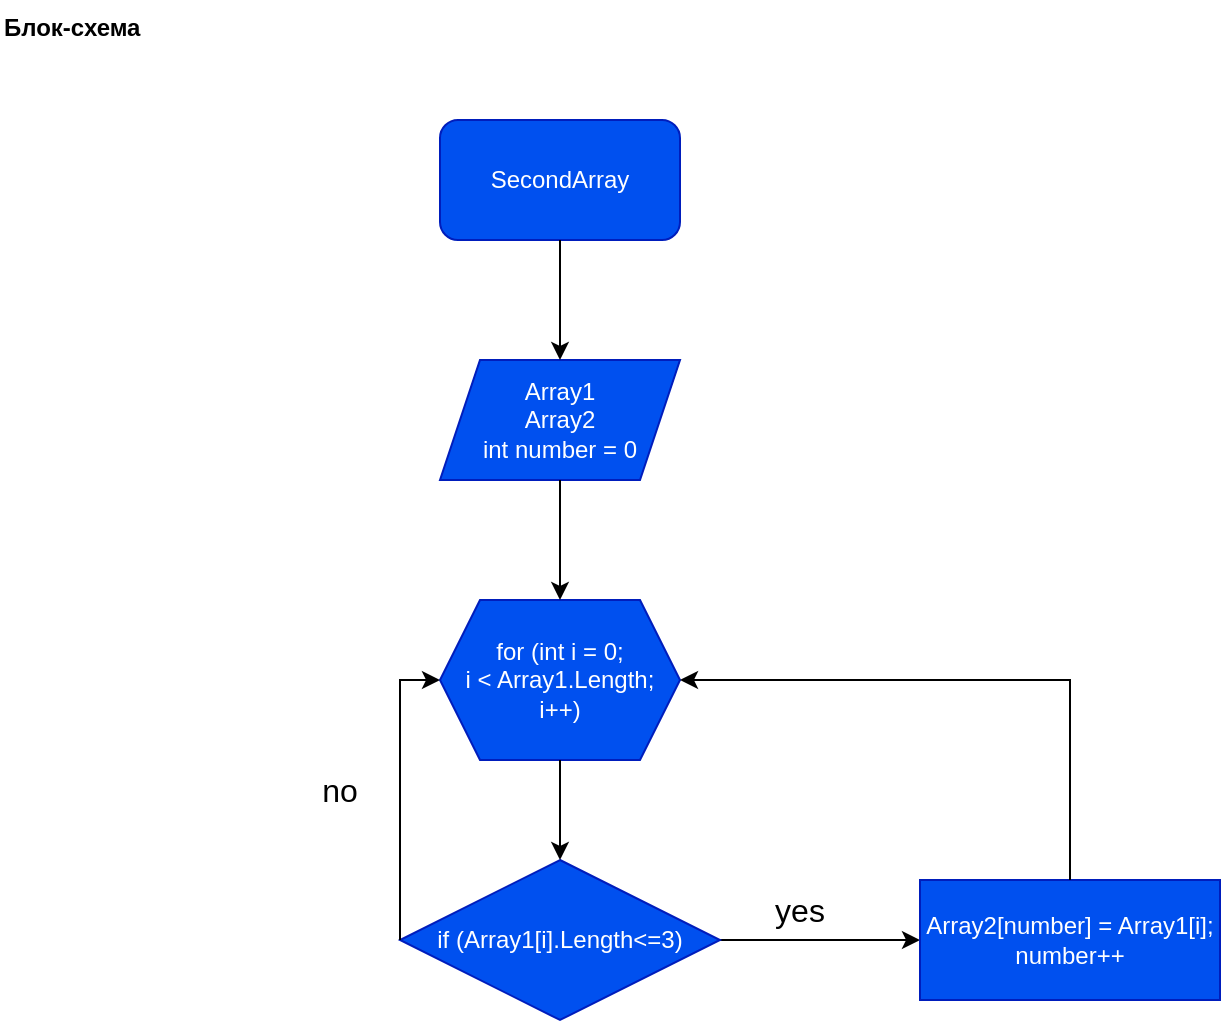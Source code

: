 <mxfile version="20.2.3" type="github"><diagram id="TY_xBQyp57Xk-sX0jhTf" name="Page-1"><mxGraphModel dx="782" dy="506" grid="1" gridSize="10" guides="1" tooltips="1" connect="1" arrows="1" fold="1" page="1" pageScale="1" pageWidth="850" pageHeight="1100" math="0" shadow="0"><root><mxCell id="0"/><mxCell id="1" parent="0"/><mxCell id="O5mrSHE5NwtbQn1bQ5w0-1" value="&lt;b&gt;Блок-схема&lt;/b&gt;" style="text;whiteSpace=wrap;html=1;" parent="1" vertex="1"><mxGeometry x="60" y="20" width="200" height="110" as="geometry"/></mxCell><mxCell id="O5mrSHE5NwtbQn1bQ5w0-4" value="SecondArray" style="rounded=1;whiteSpace=wrap;html=1;fillColor=#0050ef;fontColor=#ffffff;strokeColor=#001DBC;" parent="1" vertex="1"><mxGeometry x="280" y="80" width="120" height="60" as="geometry"/></mxCell><mxCell id="O5mrSHE5NwtbQn1bQ5w0-5" value="Array1&lt;br&gt;Array2&lt;br&gt;int number = 0" style="shape=parallelogram;perimeter=parallelogramPerimeter;whiteSpace=wrap;html=1;fixedSize=1;fillColor=#0050ef;fontColor=#ffffff;strokeColor=#001DBC;" parent="1" vertex="1"><mxGeometry x="280" y="200" width="120" height="60" as="geometry"/></mxCell><mxCell id="O5mrSHE5NwtbQn1bQ5w0-6" value="for (int i = 0;&lt;br&gt;i &amp;lt; Array1.Length;&lt;br&gt;i++)" style="shape=hexagon;perimeter=hexagonPerimeter2;whiteSpace=wrap;html=1;fixedSize=1;fillColor=#0050ef;fontColor=#ffffff;strokeColor=#001DBC;" parent="1" vertex="1"><mxGeometry x="280" y="320" width="120" height="80" as="geometry"/></mxCell><mxCell id="O5mrSHE5NwtbQn1bQ5w0-12" value="" style="edgeStyle=orthogonalEdgeStyle;rounded=0;orthogonalLoop=1;jettySize=auto;html=1;" parent="1" source="O5mrSHE5NwtbQn1bQ5w0-7" target="O5mrSHE5NwtbQn1bQ5w0-8" edge="1"><mxGeometry relative="1" as="geometry"/></mxCell><mxCell id="O5mrSHE5NwtbQn1bQ5w0-7" value="if (Array1[i].Length&amp;lt;=3)" style="rhombus;whiteSpace=wrap;html=1;fillColor=#0050ef;fontColor=#ffffff;strokeColor=#001DBC;" parent="1" vertex="1"><mxGeometry x="260" y="450" width="160" height="80" as="geometry"/></mxCell><mxCell id="O5mrSHE5NwtbQn1bQ5w0-8" value="Array2[number] = Array1[i];&lt;br&gt;number++" style="rounded=0;whiteSpace=wrap;html=1;fillColor=#0050ef;fontColor=#ffffff;strokeColor=#001DBC;" parent="1" vertex="1"><mxGeometry x="520" y="460" width="150" height="60" as="geometry"/></mxCell><mxCell id="O5mrSHE5NwtbQn1bQ5w0-9" value="" style="endArrow=classic;html=1;rounded=0;exitX=0.5;exitY=1;exitDx=0;exitDy=0;entryX=0.5;entryY=0;entryDx=0;entryDy=0;" parent="1" source="O5mrSHE5NwtbQn1bQ5w0-4" target="O5mrSHE5NwtbQn1bQ5w0-5" edge="1"><mxGeometry width="50" height="50" relative="1" as="geometry"><mxPoint x="320" y="200" as="sourcePoint"/><mxPoint x="370" y="150" as="targetPoint"/></mxGeometry></mxCell><mxCell id="O5mrSHE5NwtbQn1bQ5w0-10" value="" style="endArrow=classic;html=1;rounded=0;exitX=0.5;exitY=1;exitDx=0;exitDy=0;" parent="1" source="O5mrSHE5NwtbQn1bQ5w0-5" target="O5mrSHE5NwtbQn1bQ5w0-6" edge="1"><mxGeometry width="50" height="50" relative="1" as="geometry"><mxPoint x="380" y="260" as="sourcePoint"/><mxPoint x="430" y="210" as="targetPoint"/></mxGeometry></mxCell><mxCell id="O5mrSHE5NwtbQn1bQ5w0-11" value="" style="endArrow=classic;html=1;rounded=0;exitX=0.5;exitY=1;exitDx=0;exitDy=0;entryX=0.5;entryY=0;entryDx=0;entryDy=0;" parent="1" source="O5mrSHE5NwtbQn1bQ5w0-6" target="O5mrSHE5NwtbQn1bQ5w0-7" edge="1"><mxGeometry width="50" height="50" relative="1" as="geometry"><mxPoint x="380" y="460" as="sourcePoint"/><mxPoint x="430" y="410" as="targetPoint"/></mxGeometry></mxCell><mxCell id="O5mrSHE5NwtbQn1bQ5w0-20" value="" style="edgeStyle=elbowEdgeStyle;elbow=horizontal;endArrow=classic;html=1;rounded=0;entryX=0;entryY=0.5;entryDx=0;entryDy=0;" parent="1" source="O5mrSHE5NwtbQn1bQ5w0-7" target="O5mrSHE5NwtbQn1bQ5w0-6" edge="1"><mxGeometry width="50" height="50" relative="1" as="geometry"><mxPoint x="200" y="430" as="sourcePoint"/><mxPoint x="250" y="380" as="targetPoint"/><Array as="points"><mxPoint x="260" y="490"/><mxPoint x="260" y="490"/></Array></mxGeometry></mxCell><mxCell id="O5mrSHE5NwtbQn1bQ5w0-23" value="" style="edgeStyle=elbowEdgeStyle;elbow=horizontal;endArrow=classic;html=1;rounded=0;exitX=0.5;exitY=0;exitDx=0;exitDy=0;entryX=1;entryY=0.5;entryDx=0;entryDy=0;" parent="1" source="O5mrSHE5NwtbQn1bQ5w0-8" target="O5mrSHE5NwtbQn1bQ5w0-6" edge="1"><mxGeometry width="50" height="50" relative="1" as="geometry"><mxPoint x="580" y="450" as="sourcePoint"/><mxPoint x="430" y="310" as="targetPoint"/><Array as="points"><mxPoint x="595" y="410"/></Array></mxGeometry></mxCell><mxCell id="O5mrSHE5NwtbQn1bQ5w0-24" value="yes" style="text;html=1;strokeColor=none;fillColor=none;align=center;verticalAlign=middle;whiteSpace=wrap;rounded=0;fontSize=16;" parent="1" vertex="1"><mxGeometry x="430" y="460" width="60" height="30" as="geometry"/></mxCell><mxCell id="O5mrSHE5NwtbQn1bQ5w0-25" value="no" style="text;html=1;strokeColor=none;fillColor=none;align=center;verticalAlign=middle;whiteSpace=wrap;rounded=0;fontSize=16;" parent="1" vertex="1"><mxGeometry x="200" y="400" width="60" height="30" as="geometry"/></mxCell></root></mxGraphModel></diagram></mxfile>